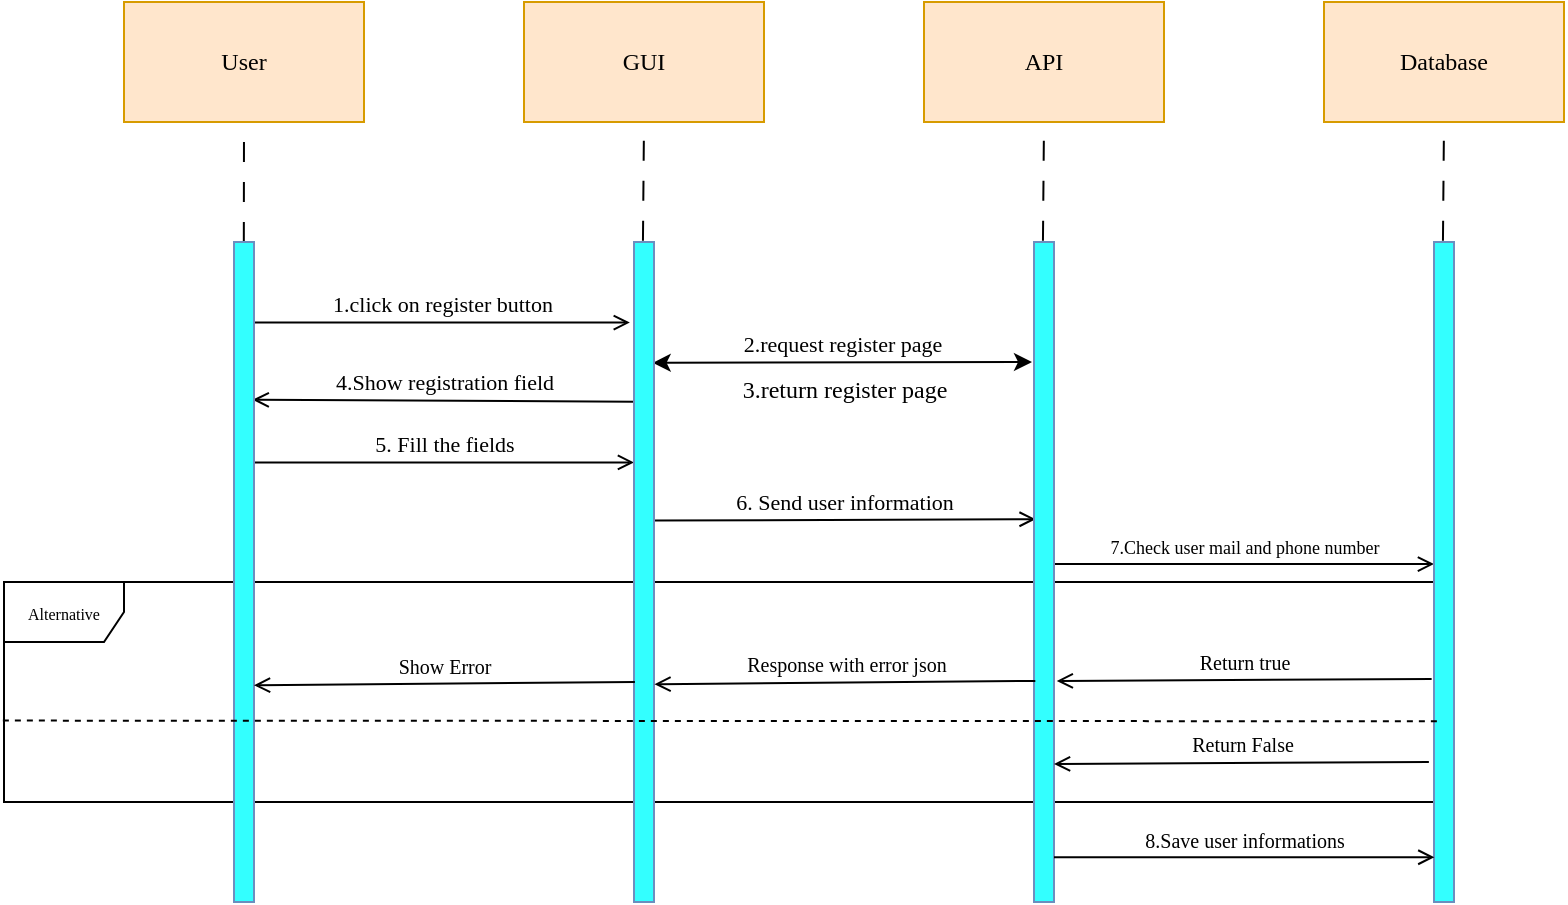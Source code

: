 <mxfile version="14.6.13" type="github">
  <diagram id="DN4aTL3SDgSUdVNVyypC" name="Page-1">
    <mxGraphModel dx="1955" dy="605" grid="1" gridSize="10" guides="1" tooltips="1" connect="1" arrows="1" fold="1" page="1" pageScale="1" pageWidth="827" pageHeight="1169" math="0" shadow="0">
      <root>
        <mxCell id="0" />
        <mxCell id="1" parent="0" />
        <mxCell id="pibNLHYzL_vAkOEPD65m-1" value="User" style="rounded=0;whiteSpace=wrap;html=1;fontFamily=Poppins;fontSource=https%3A%2F%2Ffonts.googleapis.com%2Fcss%3Ffamily%3DPoppins;fillColor=#ffe6cc;strokeColor=#d79b00;" vertex="1" parent="1">
          <mxGeometry x="40" y="40" width="120" height="60" as="geometry" />
        </mxCell>
        <mxCell id="pibNLHYzL_vAkOEPD65m-2" value="GUI" style="rounded=0;whiteSpace=wrap;html=1;fontFamily=Poppins;fontSource=https%3A%2F%2Ffonts.googleapis.com%2Fcss%3Ffamily%3DPoppins;fillColor=#ffe6cc;strokeColor=#d79b00;" vertex="1" parent="1">
          <mxGeometry x="240" y="40" width="120" height="60" as="geometry" />
        </mxCell>
        <mxCell id="pibNLHYzL_vAkOEPD65m-3" value="API" style="rounded=0;whiteSpace=wrap;html=1;fontFamily=Poppins;fontSource=https%3A%2F%2Ffonts.googleapis.com%2Fcss%3Ffamily%3DPoppins;fillColor=#ffe6cc;strokeColor=#d79b00;" vertex="1" parent="1">
          <mxGeometry x="440" y="40" width="120" height="60" as="geometry" />
        </mxCell>
        <mxCell id="pibNLHYzL_vAkOEPD65m-4" value="Database" style="rounded=0;whiteSpace=wrap;html=1;fontFamily=Poppins;fontSource=https%3A%2F%2Ffonts.googleapis.com%2Fcss%3Ffamily%3DPoppins;fillColor=#ffe6cc;strokeColor=#d79b00;" vertex="1" parent="1">
          <mxGeometry x="640" y="40" width="120" height="60" as="geometry" />
        </mxCell>
        <mxCell id="pibNLHYzL_vAkOEPD65m-8" value="" style="endArrow=none;startArrow=none;endFill=0;startFill=0;endSize=8;html=1;verticalAlign=bottom;dashed=1;labelBackgroundColor=none;dashPattern=10 10;entryX=0.5;entryY=1;entryDx=0;entryDy=0;exitX=0.491;exitY=0;exitDx=0;exitDy=0;exitPerimeter=0;fontFamily=Poppins;fontSource=https%3A%2F%2Ffonts.googleapis.com%2Fcss%3Ffamily%3DPoppins;" edge="1" parent="1" source="pibNLHYzL_vAkOEPD65m-5" target="pibNLHYzL_vAkOEPD65m-1">
          <mxGeometry width="160" relative="1" as="geometry">
            <mxPoint x="370" y="190" as="sourcePoint" />
            <mxPoint x="180" y="130" as="targetPoint" />
          </mxGeometry>
        </mxCell>
        <mxCell id="pibNLHYzL_vAkOEPD65m-10" value="" style="endArrow=none;startArrow=none;endFill=0;startFill=0;endSize=8;html=1;verticalAlign=bottom;dashed=1;labelBackgroundColor=none;dashPattern=10 10;entryX=0.5;entryY=1;entryDx=0;entryDy=0;exitX=0.448;exitY=-0.002;exitDx=0;exitDy=0;exitPerimeter=0;fontFamily=Poppins;fontSource=https%3A%2F%2Ffonts.googleapis.com%2Fcss%3Ffamily%3DPoppins;" edge="1" parent="1" source="pibNLHYzL_vAkOEPD65m-9" target="pibNLHYzL_vAkOEPD65m-2">
          <mxGeometry width="160" relative="1" as="geometry">
            <mxPoint x="310" y="140" as="sourcePoint" />
            <mxPoint x="110" y="110" as="targetPoint" />
          </mxGeometry>
        </mxCell>
        <mxCell id="pibNLHYzL_vAkOEPD65m-12" value="1.click on register button" style="html=1;verticalAlign=bottom;labelBackgroundColor=none;endArrow=open;endFill=0;entryX=-0.208;entryY=0.122;entryDx=0;entryDy=0;entryPerimeter=0;exitX=0.971;exitY=0.122;exitDx=0;exitDy=0;exitPerimeter=0;fontFamily=Poppins;fontSource=https%3A%2F%2Ffonts.googleapis.com%2Fcss%3Ffamily%3DPoppins;" edge="1" parent="1" source="pibNLHYzL_vAkOEPD65m-5" target="pibNLHYzL_vAkOEPD65m-9">
          <mxGeometry width="160" relative="1" as="geometry">
            <mxPoint x="330" y="220" as="sourcePoint" />
            <mxPoint x="490" y="220" as="targetPoint" />
          </mxGeometry>
        </mxCell>
        <mxCell id="pibNLHYzL_vAkOEPD65m-13" value="2.request register page" style="endArrow=classic;html=1;rounded=0;align=center;verticalAlign=bottom;endFill=1;labelBackgroundColor=none;exitX=0.934;exitY=0.183;exitDx=0;exitDy=0;exitPerimeter=0;startArrow=classic;startFill=1;fontFamily=Poppins;fontSource=https%3A%2F%2Ffonts.googleapis.com%2Fcss%3Ffamily%3DPoppins;" edge="1" parent="1" source="pibNLHYzL_vAkOEPD65m-9">
          <mxGeometry relative="1" as="geometry">
            <mxPoint x="310" y="220" as="sourcePoint" />
            <mxPoint x="494" y="220" as="targetPoint" />
          </mxGeometry>
        </mxCell>
        <mxCell id="pibNLHYzL_vAkOEPD65m-14" value="3.return register page" style="resizable=0;html=1;align=center;verticalAlign=top;labelBackgroundColor=none;fontFamily=Poppins;fontSource=https%3A%2F%2Ffonts.googleapis.com%2Fcss%3Ffamily%3DPoppins;" connectable="0" vertex="1" parent="pibNLHYzL_vAkOEPD65m-13">
          <mxGeometry relative="1" as="geometry" />
        </mxCell>
        <mxCell id="pibNLHYzL_vAkOEPD65m-16" value="" style="endArrow=none;startArrow=none;endFill=0;startFill=0;endSize=8;html=1;verticalAlign=bottom;dashed=1;labelBackgroundColor=none;dashPattern=10 10;entryX=0.5;entryY=1;entryDx=0;entryDy=0;exitX=0.448;exitY=-0.002;exitDx=0;exitDy=0;exitPerimeter=0;fontFamily=Poppins;fontSource=https%3A%2F%2Ffonts.googleapis.com%2Fcss%3Ffamily%3DPoppins;" edge="1" source="pibNLHYzL_vAkOEPD65m-15" parent="1">
          <mxGeometry width="160" relative="1" as="geometry">
            <mxPoint x="510" y="140" as="sourcePoint" />
            <mxPoint x="500" y="100" as="targetPoint" />
          </mxGeometry>
        </mxCell>
        <mxCell id="pibNLHYzL_vAkOEPD65m-17" value="4.Show registration field" style="html=1;verticalAlign=bottom;labelBackgroundColor=none;endArrow=open;endFill=0;fontFamily=Poppins;fontSource=https%3A%2F%2Ffonts.googleapis.com%2Fcss%3Ffamily%3DPoppins;entryX=0.935;entryY=0.239;entryDx=0;entryDy=0;entryPerimeter=0;exitX=0.082;exitY=0.242;exitDx=0;exitDy=0;exitPerimeter=0;" edge="1" parent="1" source="pibNLHYzL_vAkOEPD65m-9" target="pibNLHYzL_vAkOEPD65m-5">
          <mxGeometry width="160" relative="1" as="geometry">
            <mxPoint x="300" y="350" as="sourcePoint" />
            <mxPoint x="460" y="350" as="targetPoint" />
          </mxGeometry>
        </mxCell>
        <mxCell id="pibNLHYzL_vAkOEPD65m-18" value="5. Fill the fields" style="html=1;verticalAlign=bottom;labelBackgroundColor=none;endArrow=open;endFill=0;fontFamily=Poppins;fontSource=https%3A%2F%2Ffonts.googleapis.com%2Fcss%3Ffamily%3DPoppins;exitX=1.035;exitY=0.334;exitDx=0;exitDy=0;exitPerimeter=0;" edge="1" parent="1" source="pibNLHYzL_vAkOEPD65m-5" target="pibNLHYzL_vAkOEPD65m-9">
          <mxGeometry width="160" relative="1" as="geometry">
            <mxPoint x="140" y="270" as="sourcePoint" />
            <mxPoint x="295" y="280" as="targetPoint" />
          </mxGeometry>
        </mxCell>
        <mxCell id="pibNLHYzL_vAkOEPD65m-19" value="6. Send user information" style="html=1;verticalAlign=bottom;labelBackgroundColor=none;endArrow=open;endFill=0;fontFamily=Poppins;fontSource=https%3A%2F%2Ffonts.googleapis.com%2Fcss%3Ffamily%3DPoppins;entryX=0.082;entryY=0.42;entryDx=0;entryDy=0;entryPerimeter=0;exitX=0.982;exitY=0.422;exitDx=0;exitDy=0;exitPerimeter=0;" edge="1" parent="1" source="pibNLHYzL_vAkOEPD65m-9" target="pibNLHYzL_vAkOEPD65m-15">
          <mxGeometry width="160" relative="1" as="geometry">
            <mxPoint x="190" y="260" as="sourcePoint" />
            <mxPoint x="350" y="260" as="targetPoint" />
          </mxGeometry>
        </mxCell>
        <mxCell id="pibNLHYzL_vAkOEPD65m-21" value="" style="endArrow=none;startArrow=none;endFill=0;startFill=0;endSize=8;html=1;verticalAlign=bottom;dashed=1;labelBackgroundColor=none;dashPattern=10 10;entryX=0.5;entryY=1;entryDx=0;entryDy=0;exitX=0.448;exitY=-0.002;exitDx=0;exitDy=0;exitPerimeter=0;fontFamily=Poppins;fontSource=https%3A%2F%2Ffonts.googleapis.com%2Fcss%3Ffamily%3DPoppins;" edge="1" source="pibNLHYzL_vAkOEPD65m-20" parent="1">
          <mxGeometry width="160" relative="1" as="geometry">
            <mxPoint x="710" y="140" as="sourcePoint" />
            <mxPoint x="700" y="100" as="targetPoint" />
          </mxGeometry>
        </mxCell>
        <mxCell id="pibNLHYzL_vAkOEPD65m-22" value="&lt;font style=&quot;font-size: 9px&quot;&gt;7.Check user mail and phone number&lt;/font&gt;" style="html=1;verticalAlign=bottom;labelBackgroundColor=none;endArrow=open;endFill=0;fontFamily=Poppins;fontSource=https%3A%2F%2Ffonts.googleapis.com%2Fcss%3Ffamily%3DPoppins;exitX=0.95;exitY=0.488;exitDx=0;exitDy=0;exitPerimeter=0;" edge="1" parent="1" source="pibNLHYzL_vAkOEPD65m-15" target="pibNLHYzL_vAkOEPD65m-20">
          <mxGeometry width="160" relative="1" as="geometry">
            <mxPoint x="470" y="380" as="sourcePoint" />
            <mxPoint x="630" y="380" as="targetPoint" />
          </mxGeometry>
        </mxCell>
        <mxCell id="pibNLHYzL_vAkOEPD65m-27" value="&lt;font style=&quot;font-size: 8px&quot;&gt;Alternative&lt;/font&gt;" style="shape=umlFrame;whiteSpace=wrap;html=1;rounded=0;sketch=0;fontFamily=Poppins;fontSource=https%3A%2F%2Ffonts.googleapis.com%2Fcss%3Ffamily%3DPoppins;fillColor=none;" vertex="1" parent="1">
          <mxGeometry x="-20" y="330" width="715" height="110" as="geometry" />
        </mxCell>
        <mxCell id="pibNLHYzL_vAkOEPD65m-20" value="" style="html=1;points=[];perimeter=orthogonalPerimeter;rounded=0;sketch=0;strokeColor=#6c8ebf;fillColor=#33FFFF;fontFamily=Poppins;fontSource=https%3A%2F%2Ffonts.googleapis.com%2Fcss%3Ffamily%3DPoppins;" vertex="1" parent="1">
          <mxGeometry x="695" y="160" width="10" height="330" as="geometry" />
        </mxCell>
        <mxCell id="pibNLHYzL_vAkOEPD65m-15" value="" style="html=1;points=[];perimeter=orthogonalPerimeter;rounded=0;sketch=0;strokeColor=#6c8ebf;fillColor=#33FFFF;fontFamily=Poppins;fontSource=https%3A%2F%2Ffonts.googleapis.com%2Fcss%3Ffamily%3DPoppins;" vertex="1" parent="1">
          <mxGeometry x="495" y="160" width="10" height="330" as="geometry" />
        </mxCell>
        <mxCell id="pibNLHYzL_vAkOEPD65m-9" value="" style="html=1;points=[];perimeter=orthogonalPerimeter;rounded=0;sketch=0;strokeColor=#6c8ebf;fillColor=#33FFFF;fontFamily=Poppins;fontSource=https%3A%2F%2Ffonts.googleapis.com%2Fcss%3Ffamily%3DPoppins;" vertex="1" parent="1">
          <mxGeometry x="295" y="160" width="10" height="330" as="geometry" />
        </mxCell>
        <mxCell id="pibNLHYzL_vAkOEPD65m-5" value="" style="html=1;points=[];perimeter=orthogonalPerimeter;rounded=0;sketch=0;strokeColor=#6c8ebf;fillColor=#33FFFF;fontFamily=Poppins;fontSource=https%3A%2F%2Ffonts.googleapis.com%2Fcss%3Ffamily%3DPoppins;" vertex="1" parent="1">
          <mxGeometry x="95" y="160" width="10" height="330" as="geometry" />
        </mxCell>
        <mxCell id="pibNLHYzL_vAkOEPD65m-42" value="&lt;font size=&quot;1&quot;&gt;Return true&lt;/font&gt;" style="html=1;verticalAlign=bottom;labelBackgroundColor=none;endArrow=open;endFill=0;fontFamily=Poppins;fontSource=https%3A%2F%2Ffonts.googleapis.com%2Fcss%3Ffamily%3DPoppins;entryX=1.138;entryY=0.665;entryDx=0;entryDy=0;entryPerimeter=0;exitX=-0.118;exitY=0.662;exitDx=0;exitDy=0;exitPerimeter=0;" edge="1" parent="1" source="pibNLHYzL_vAkOEPD65m-20" target="pibNLHYzL_vAkOEPD65m-15">
          <mxGeometry width="160" relative="1" as="geometry">
            <mxPoint x="514.5" y="331.04" as="sourcePoint" />
            <mxPoint x="705" y="331.04" as="targetPoint" />
          </mxGeometry>
        </mxCell>
        <mxCell id="pibNLHYzL_vAkOEPD65m-43" value="&lt;font size=&quot;1&quot;&gt;Response with error json&lt;/font&gt;" style="html=1;verticalAlign=bottom;labelBackgroundColor=none;endArrow=open;endFill=0;fontFamily=Poppins;fontSource=https%3A%2F%2Ffonts.googleapis.com%2Fcss%3Ffamily%3DPoppins;entryX=1.024;entryY=0.67;entryDx=0;entryDy=0;entryPerimeter=0;exitX=0.067;exitY=0.665;exitDx=0;exitDy=0;exitPerimeter=0;" edge="1" parent="1" source="pibNLHYzL_vAkOEPD65m-15" target="pibNLHYzL_vAkOEPD65m-9">
          <mxGeometry width="160" relative="1" as="geometry">
            <mxPoint x="487.44" y="380.0" as="sourcePoint" />
            <mxPoint x="300.0" y="380.99" as="targetPoint" />
          </mxGeometry>
        </mxCell>
        <mxCell id="pibNLHYzL_vAkOEPD65m-44" value="&lt;font size=&quot;1&quot;&gt;Show Error&lt;/font&gt;" style="html=1;verticalAlign=bottom;labelBackgroundColor=none;endArrow=open;endFill=0;fontFamily=Poppins;fontSource=https%3A%2F%2Ffonts.googleapis.com%2Fcss%3Ffamily%3DPoppins;entryX=1.024;entryY=0.67;entryDx=0;entryDy=0;entryPerimeter=0;exitX=0.067;exitY=0.665;exitDx=0;exitDy=0;exitPerimeter=0;" edge="1" parent="1">
          <mxGeometry width="160" relative="1" as="geometry">
            <mxPoint x="295.43" y="380.0" as="sourcePoint" />
            <mxPoint x="105" y="381.65" as="targetPoint" />
          </mxGeometry>
        </mxCell>
        <mxCell id="pibNLHYzL_vAkOEPD65m-45" value="&lt;font size=&quot;1&quot;&gt;Return False&lt;/font&gt;" style="html=1;verticalAlign=bottom;labelBackgroundColor=none;endArrow=open;endFill=0;fontFamily=Poppins;fontSource=https%3A%2F%2Ffonts.googleapis.com%2Fcss%3Ffamily%3DPoppins;entryX=1.138;entryY=0.665;entryDx=0;entryDy=0;entryPerimeter=0;exitX=-0.118;exitY=0.662;exitDx=0;exitDy=0;exitPerimeter=0;" edge="1" parent="1">
          <mxGeometry width="160" relative="1" as="geometry">
            <mxPoint x="692.44" y="420.0" as="sourcePoint" />
            <mxPoint x="505.0" y="420.99" as="targetPoint" />
          </mxGeometry>
        </mxCell>
        <mxCell id="pibNLHYzL_vAkOEPD65m-46" value="&lt;font size=&quot;1&quot;&gt;8.Save user informations&lt;/font&gt;" style="html=1;verticalAlign=bottom;labelBackgroundColor=none;endArrow=open;endFill=0;fontFamily=Poppins;fontSource=https%3A%2F%2Ffonts.googleapis.com%2Fcss%3Ffamily%3DPoppins;entryX=0.018;entryY=0.911;entryDx=0;entryDy=0;entryPerimeter=0;" edge="1" parent="1">
          <mxGeometry width="160" relative="1" as="geometry">
            <mxPoint x="505" y="467.63" as="sourcePoint" />
            <mxPoint x="695.18" y="467.63" as="targetPoint" />
          </mxGeometry>
        </mxCell>
        <mxCell id="pibNLHYzL_vAkOEPD65m-36" value="Untitled Layer" parent="0" />
        <mxCell id="pibNLHYzL_vAkOEPD65m-40" value="" style="endArrow=none;dashed=1;html=1;fontFamily=Poppins;fontSource=https%3A%2F%2Ffonts.googleapis.com%2Fcss%3Ffamily%3DPoppins;entryX=-0.001;entryY=0.63;entryDx=0;entryDy=0;entryPerimeter=0;exitX=1.002;exitY=0.633;exitDx=0;exitDy=0;exitPerimeter=0;" edge="1" parent="pibNLHYzL_vAkOEPD65m-36" source="pibNLHYzL_vAkOEPD65m-27" target="pibNLHYzL_vAkOEPD65m-27">
          <mxGeometry width="50" height="50" relative="1" as="geometry">
            <mxPoint x="480" y="460" as="sourcePoint" />
            <mxPoint x="530" y="410" as="targetPoint" />
          </mxGeometry>
        </mxCell>
      </root>
    </mxGraphModel>
  </diagram>
</mxfile>
